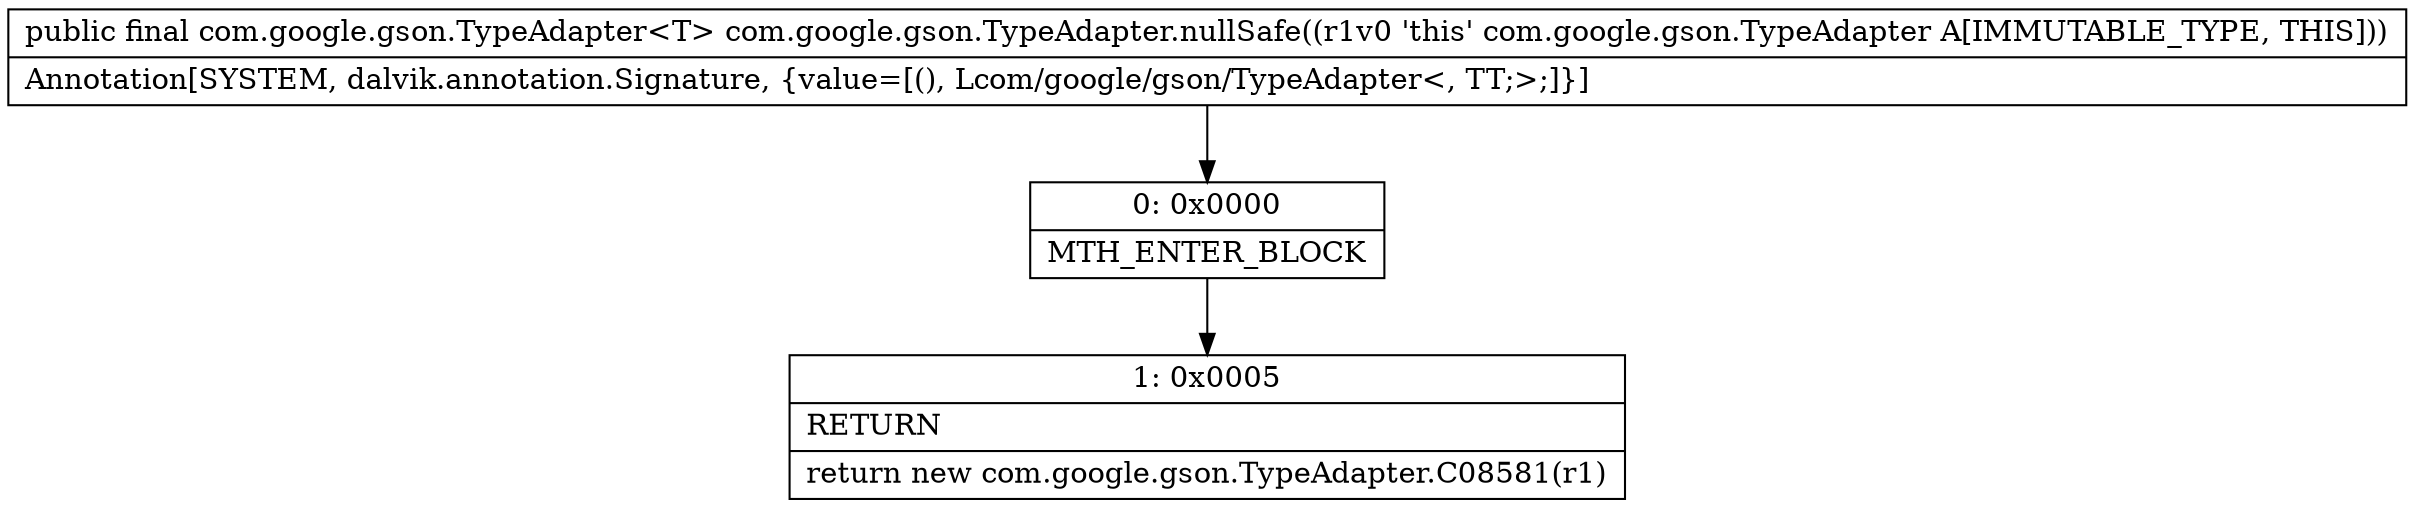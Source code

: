 digraph "CFG forcom.google.gson.TypeAdapter.nullSafe()Lcom\/google\/gson\/TypeAdapter;" {
Node_0 [shape=record,label="{0\:\ 0x0000|MTH_ENTER_BLOCK\l}"];
Node_1 [shape=record,label="{1\:\ 0x0005|RETURN\l|return new com.google.gson.TypeAdapter.C08581(r1)\l}"];
MethodNode[shape=record,label="{public final com.google.gson.TypeAdapter\<T\> com.google.gson.TypeAdapter.nullSafe((r1v0 'this' com.google.gson.TypeAdapter A[IMMUTABLE_TYPE, THIS]))  | Annotation[SYSTEM, dalvik.annotation.Signature, \{value=[(), Lcom\/google\/gson\/TypeAdapter\<, TT;\>;]\}]\l}"];
MethodNode -> Node_0;
Node_0 -> Node_1;
}

